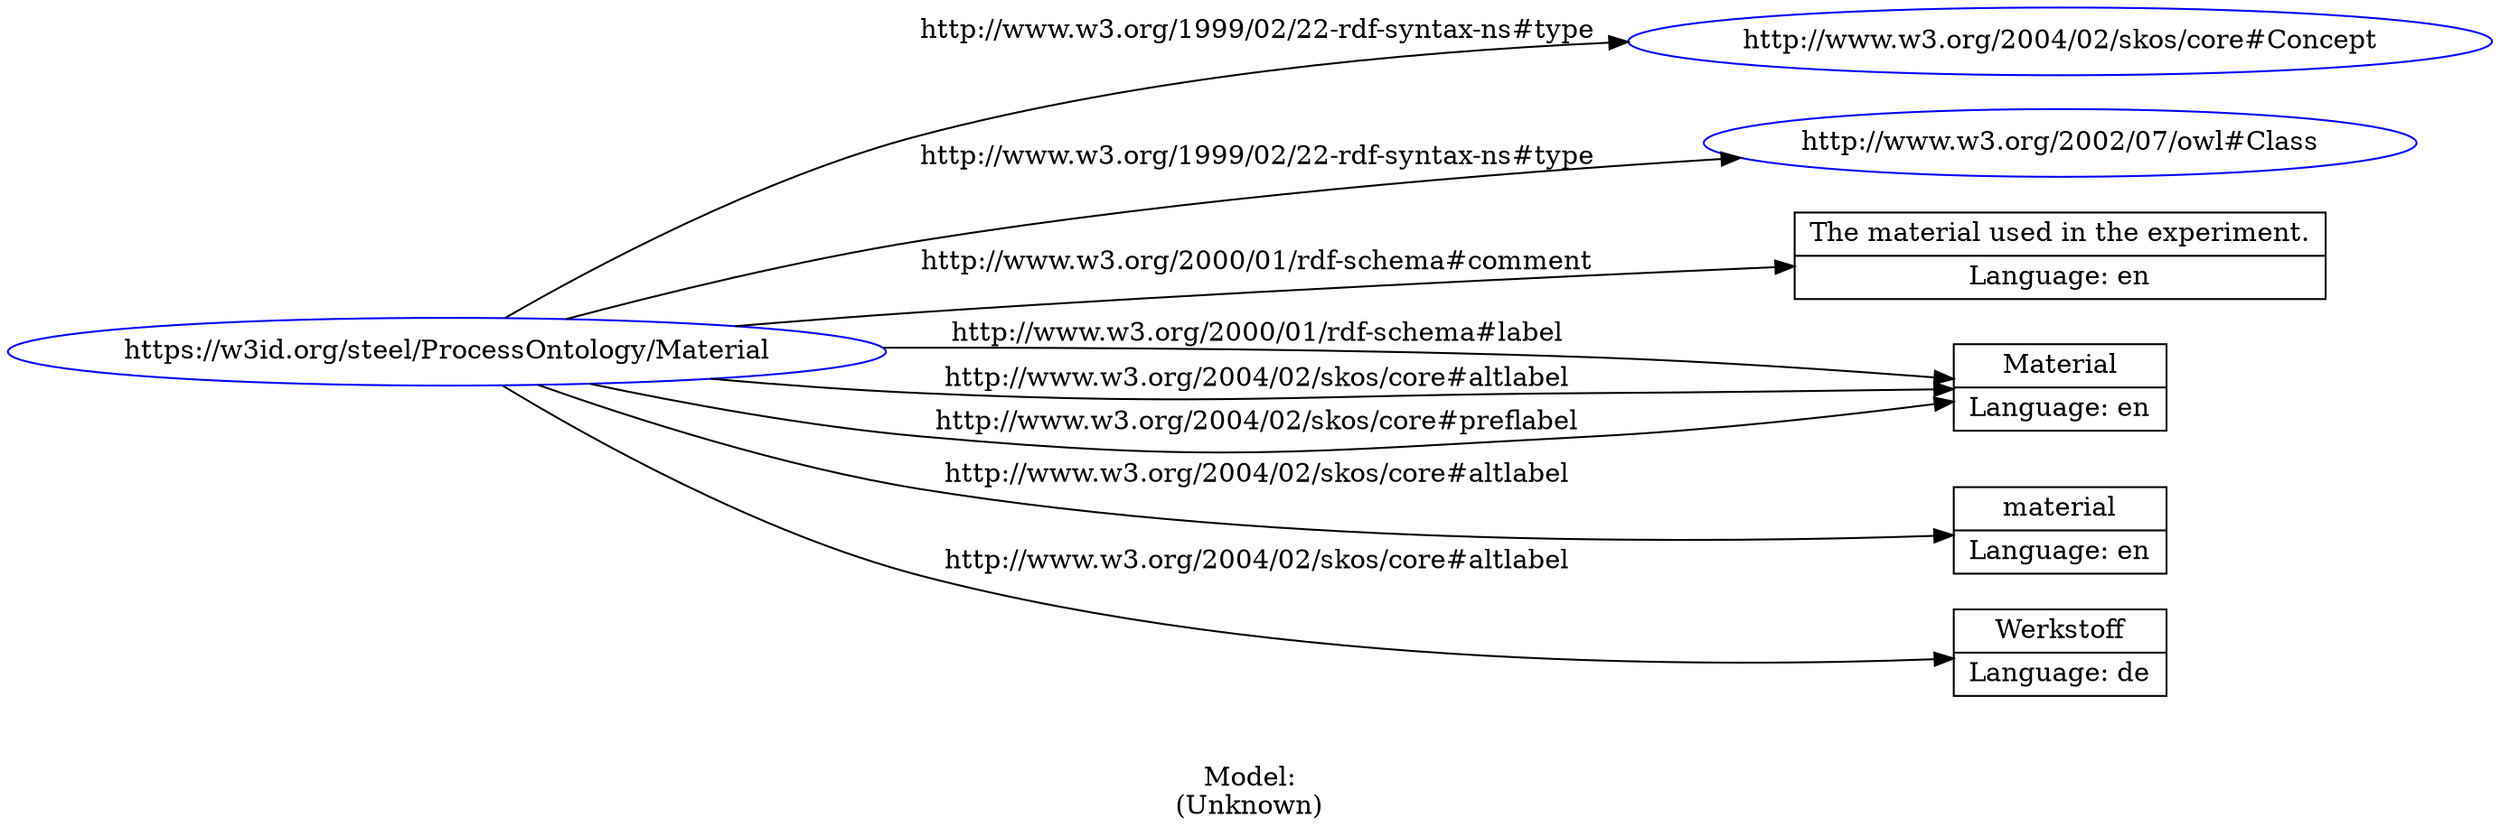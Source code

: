 digraph {
	rankdir = LR;
	charset="utf-8";

	"Rhttps://w3id.org/steel/ProcessOntology/Material" -> "Rhttp://www.w3.org/2004/02/skos/core#Concept" [ label="http://www.w3.org/1999/02/22-rdf-syntax-ns#type" ];
	"Rhttps://w3id.org/steel/ProcessOntology/Material" -> "Rhttp://www.w3.org/2002/07/owl#Class" [ label="http://www.w3.org/1999/02/22-rdf-syntax-ns#type" ];
	"Rhttps://w3id.org/steel/ProcessOntology/Material" -> "LThe material used in the experiment.|Language: en" [ label="http://www.w3.org/2000/01/rdf-schema#comment" ];
	"Rhttps://w3id.org/steel/ProcessOntology/Material" -> "LMaterial|Language: en" [ label="http://www.w3.org/2000/01/rdf-schema#label" ];
	"Rhttps://w3id.org/steel/ProcessOntology/Material" -> "Lmaterial|Language: en" [ label="http://www.w3.org/2004/02/skos/core#altlabel" ];
	"Rhttps://w3id.org/steel/ProcessOntology/Material" -> "LWerkstoff|Language: de" [ label="http://www.w3.org/2004/02/skos/core#altlabel" ];
	"Rhttps://w3id.org/steel/ProcessOntology/Material" -> "LMaterial|Language: en" [ label="http://www.w3.org/2004/02/skos/core#altlabel" ];
	"Rhttps://w3id.org/steel/ProcessOntology/Material" -> "LMaterial|Language: en" [ label="http://www.w3.org/2004/02/skos/core#preflabel" ];

	// Resources
	"Rhttps://w3id.org/steel/ProcessOntology/Material" [ label="https://w3id.org/steel/ProcessOntology/Material", shape = ellipse, color = blue ];
	"Rhttp://www.w3.org/2004/02/skos/core#Concept" [ label="http://www.w3.org/2004/02/skos/core#Concept", shape = ellipse, color = blue ];
	"Rhttp://www.w3.org/2002/07/owl#Class" [ label="http://www.w3.org/2002/07/owl#Class", shape = ellipse, color = blue ];

	// Anonymous nodes

	// Literals
	"LThe material used in the experiment.|Language: en" [ label="The material used in the experiment.|Language: en", shape = record ];
	"LMaterial|Language: en" [ label="Material|Language: en", shape = record ];
	"Lmaterial|Language: en" [ label="material|Language: en", shape = record ];
	"LWerkstoff|Language: de" [ label="Werkstoff|Language: de", shape = record ];

	label="\n\nModel:\n(Unknown)";
}
